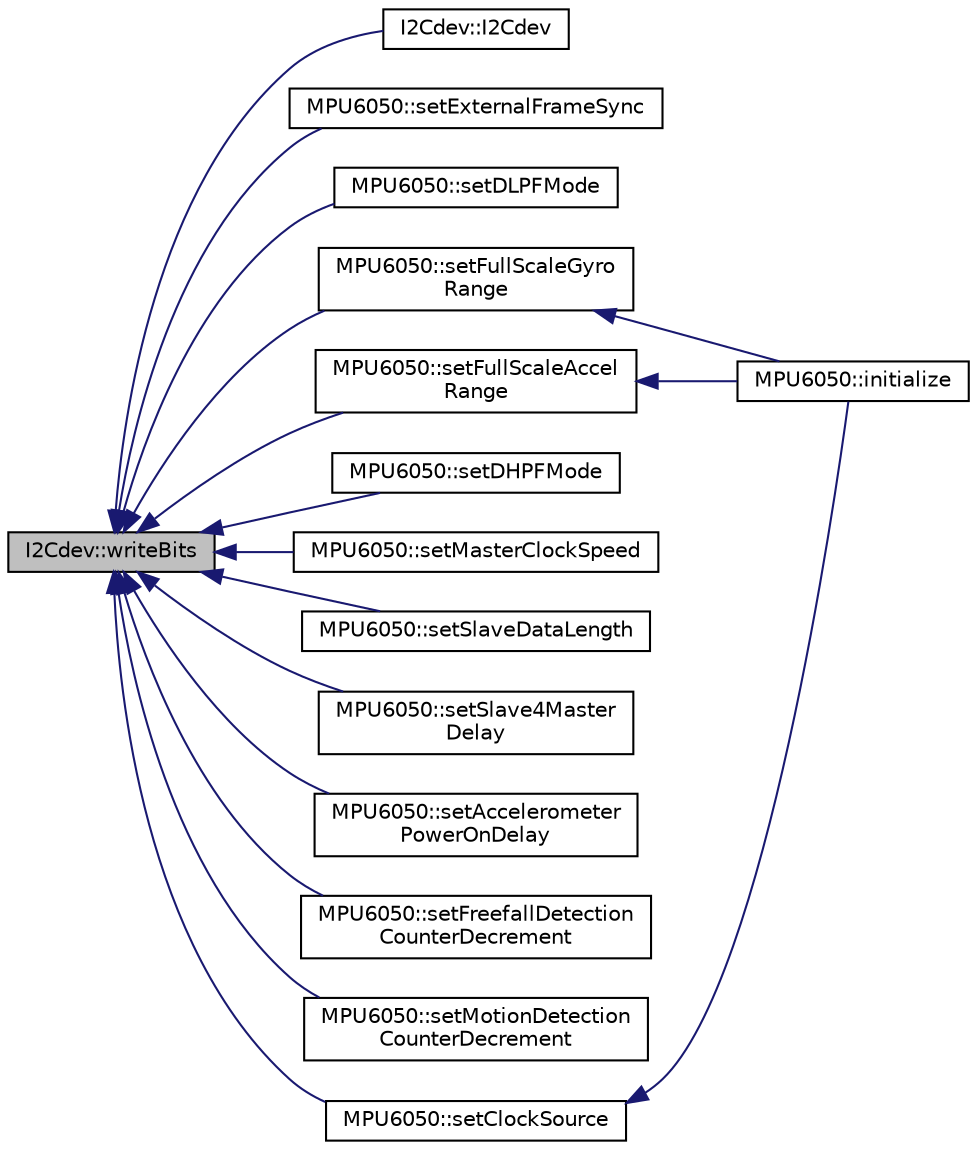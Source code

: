 digraph "I2Cdev::writeBits"
{
  edge [fontname="Helvetica",fontsize="10",labelfontname="Helvetica",labelfontsize="10"];
  node [fontname="Helvetica",fontsize="10",shape=record];
  rankdir="LR";
  Node548 [label="I2Cdev::writeBits",height=0.2,width=0.4,color="black", fillcolor="grey75", style="filled", fontcolor="black"];
  Node548 -> Node549 [dir="back",color="midnightblue",fontsize="10",style="solid",fontname="Helvetica"];
  Node549 [label="I2Cdev::I2Cdev",height=0.2,width=0.4,color="black", fillcolor="white", style="filled",URL="$class_i2_cdev.html#a2f70586510cbda5c5267a10b4ca220b9"];
  Node548 -> Node550 [dir="back",color="midnightblue",fontsize="10",style="solid",fontname="Helvetica"];
  Node550 [label="MPU6050::setExternalFrameSync",height=0.2,width=0.4,color="black", fillcolor="white", style="filled",URL="$class_m_p_u6050.html#a77b36f41c531a11b5a835fc75a9aefe6",tooltip="Set external FSYNC configuration. "];
  Node548 -> Node551 [dir="back",color="midnightblue",fontsize="10",style="solid",fontname="Helvetica"];
  Node551 [label="MPU6050::setDLPFMode",height=0.2,width=0.4,color="black", fillcolor="white", style="filled",URL="$class_m_p_u6050.html#a7a782ade8af2f88dfef7171487f59a3b",tooltip="Set digital low-pass filter configuration. "];
  Node548 -> Node552 [dir="back",color="midnightblue",fontsize="10",style="solid",fontname="Helvetica"];
  Node552 [label="MPU6050::setFullScaleGyro\lRange",height=0.2,width=0.4,color="black", fillcolor="white", style="filled",URL="$class_m_p_u6050.html#a72afc0b6f221c9336f635b5637c62dae",tooltip="Set full-scale gyroscope range. "];
  Node552 -> Node553 [dir="back",color="midnightblue",fontsize="10",style="solid",fontname="Helvetica"];
  Node553 [label="MPU6050::initialize",height=0.2,width=0.4,color="black", fillcolor="white", style="filled",URL="$class_m_p_u6050.html#abd8fc6c18adf158011118fbccc7e7054",tooltip="Power on and prepare for general usage. "];
  Node548 -> Node554 [dir="back",color="midnightblue",fontsize="10",style="solid",fontname="Helvetica"];
  Node554 [label="MPU6050::setFullScaleAccel\lRange",height=0.2,width=0.4,color="black", fillcolor="white", style="filled",URL="$class_m_p_u6050.html#a64eb78e8e359c541beaf8664db3421d1",tooltip="Set full-scale accelerometer range. "];
  Node554 -> Node553 [dir="back",color="midnightblue",fontsize="10",style="solid",fontname="Helvetica"];
  Node548 -> Node555 [dir="back",color="midnightblue",fontsize="10",style="solid",fontname="Helvetica"];
  Node555 [label="MPU6050::setDHPFMode",height=0.2,width=0.4,color="black", fillcolor="white", style="filled",URL="$class_m_p_u6050.html#a44cc43aaad1e52c1ba3142d4490af611",tooltip="Set the high-pass filter configuration. "];
  Node548 -> Node556 [dir="back",color="midnightblue",fontsize="10",style="solid",fontname="Helvetica"];
  Node556 [label="MPU6050::setMasterClockSpeed",height=0.2,width=0.4,color="black", fillcolor="white", style="filled",URL="$class_m_p_u6050.html#a8a4779ea709ff0633f9798369478400b",tooltip="Set I2C master clock speed. "];
  Node548 -> Node557 [dir="back",color="midnightblue",fontsize="10",style="solid",fontname="Helvetica"];
  Node557 [label="MPU6050::setSlaveDataLength",height=0.2,width=0.4,color="black", fillcolor="white", style="filled",URL="$class_m_p_u6050.html#ab4151353f433c533246d938fc3b78458",tooltip="Set number of bytes to read for the specified slave (0-3). "];
  Node548 -> Node558 [dir="back",color="midnightblue",fontsize="10",style="solid",fontname="Helvetica"];
  Node558 [label="MPU6050::setSlave4Master\lDelay",height=0.2,width=0.4,color="black", fillcolor="white", style="filled",URL="$class_m_p_u6050.html#ac154934a43c599cdc564fb29c22c45eb",tooltip="Set Slave 4 master delay value. "];
  Node548 -> Node559 [dir="back",color="midnightblue",fontsize="10",style="solid",fontname="Helvetica"];
  Node559 [label="MPU6050::setAccelerometer\lPowerOnDelay",height=0.2,width=0.4,color="black", fillcolor="white", style="filled",URL="$class_m_p_u6050.html#a2bbde7653d2d2d37e16e515599f3b08b",tooltip="Set accelerometer power-on delay. "];
  Node548 -> Node560 [dir="back",color="midnightblue",fontsize="10",style="solid",fontname="Helvetica"];
  Node560 [label="MPU6050::setFreefallDetection\lCounterDecrement",height=0.2,width=0.4,color="black", fillcolor="white", style="filled",URL="$class_m_p_u6050.html#a18dd79b7c53600e9ce97eed4bfe6cf15",tooltip="Set Free Fall detection counter decrement configuration. "];
  Node548 -> Node561 [dir="back",color="midnightblue",fontsize="10",style="solid",fontname="Helvetica"];
  Node561 [label="MPU6050::setMotionDetection\lCounterDecrement",height=0.2,width=0.4,color="black", fillcolor="white", style="filled",URL="$class_m_p_u6050.html#a74cc3ea727afa5d4406175085e60d08c",tooltip="Set Motion detection counter decrement configuration. "];
  Node548 -> Node562 [dir="back",color="midnightblue",fontsize="10",style="solid",fontname="Helvetica"];
  Node562 [label="MPU6050::setClockSource",height=0.2,width=0.4,color="black", fillcolor="white", style="filled",URL="$class_m_p_u6050.html#a4c1cd147d038e024bdeaa053c4d77734",tooltip="Set clock source setting. "];
  Node562 -> Node553 [dir="back",color="midnightblue",fontsize="10",style="solid",fontname="Helvetica"];
}
